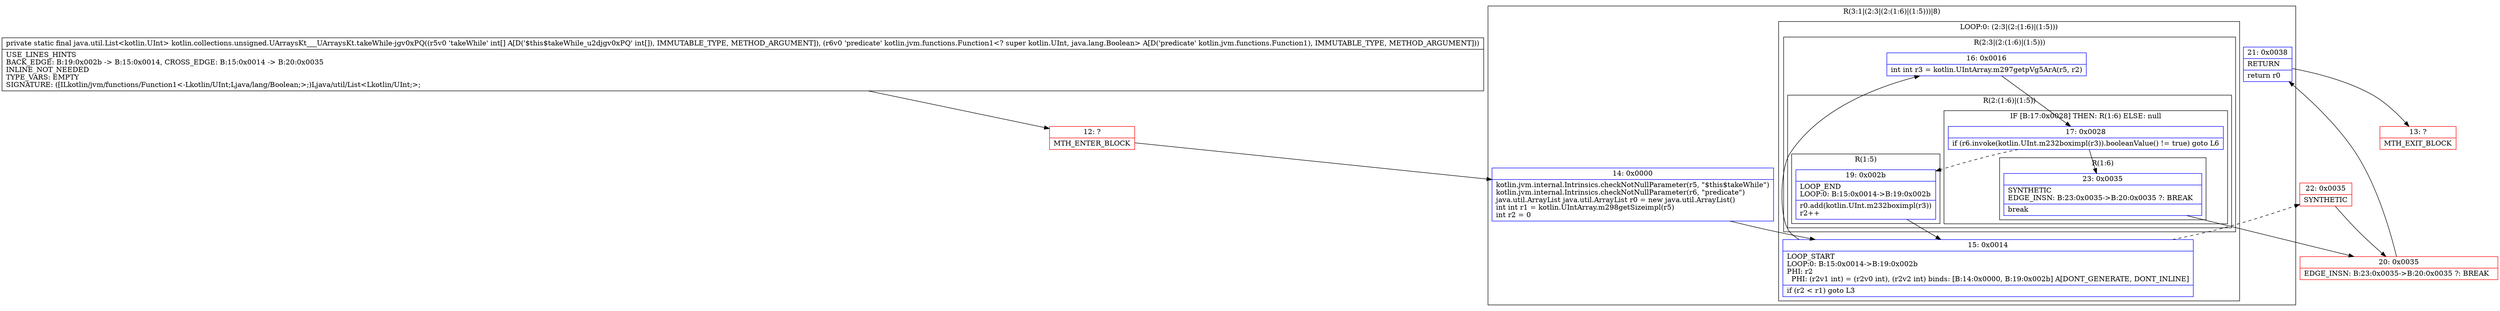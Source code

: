 digraph "CFG forkotlin.collections.unsigned.UArraysKt___UArraysKt.takeWhile\-jgv0xPQ([ILkotlin\/jvm\/functions\/Function1;)Ljava\/util\/List;" {
subgraph cluster_Region_620917137 {
label = "R(3:1|(2:3|(2:(1:6)|(1:5)))|8)";
node [shape=record,color=blue];
Node_14 [shape=record,label="{14\:\ 0x0000|kotlin.jvm.internal.Intrinsics.checkNotNullParameter(r5, \"$this$takeWhile\")\lkotlin.jvm.internal.Intrinsics.checkNotNullParameter(r6, \"predicate\")\ljava.util.ArrayList java.util.ArrayList r0 = new java.util.ArrayList()\lint int r1 = kotlin.UIntArray.m298getSizeimpl(r5)\lint r2 = 0\l}"];
subgraph cluster_LoopRegion_1894773032 {
label = "LOOP:0: (2:3|(2:(1:6)|(1:5)))";
node [shape=record,color=blue];
Node_15 [shape=record,label="{15\:\ 0x0014|LOOP_START\lLOOP:0: B:15:0x0014\-\>B:19:0x002b\lPHI: r2 \l  PHI: (r2v1 int) = (r2v0 int), (r2v2 int) binds: [B:14:0x0000, B:19:0x002b] A[DONT_GENERATE, DONT_INLINE]\l|if (r2 \< r1) goto L3\l}"];
subgraph cluster_Region_521141459 {
label = "R(2:3|(2:(1:6)|(1:5)))";
node [shape=record,color=blue];
Node_16 [shape=record,label="{16\:\ 0x0016|int int r3 = kotlin.UIntArray.m297getpVg5ArA(r5, r2)\l}"];
subgraph cluster_Region_2065954185 {
label = "R(2:(1:6)|(1:5))";
node [shape=record,color=blue];
subgraph cluster_IfRegion_691505242 {
label = "IF [B:17:0x0028] THEN: R(1:6) ELSE: null";
node [shape=record,color=blue];
Node_17 [shape=record,label="{17\:\ 0x0028|if (r6.invoke(kotlin.UInt.m232boximpl(r3)).booleanValue() != true) goto L6\l}"];
subgraph cluster_Region_845732913 {
label = "R(1:6)";
node [shape=record,color=blue];
Node_23 [shape=record,label="{23\:\ 0x0035|SYNTHETIC\lEDGE_INSN: B:23:0x0035\-\>B:20:0x0035 ?: BREAK  \l|break\l}"];
}
}
subgraph cluster_Region_1922689931 {
label = "R(1:5)";
node [shape=record,color=blue];
Node_19 [shape=record,label="{19\:\ 0x002b|LOOP_END\lLOOP:0: B:15:0x0014\-\>B:19:0x002b\l|r0.add(kotlin.UInt.m232boximpl(r3))\lr2++\l}"];
}
}
}
}
Node_21 [shape=record,label="{21\:\ 0x0038|RETURN\l|return r0\l}"];
}
Node_12 [shape=record,color=red,label="{12\:\ ?|MTH_ENTER_BLOCK\l}"];
Node_20 [shape=record,color=red,label="{20\:\ 0x0035|EDGE_INSN: B:23:0x0035\-\>B:20:0x0035 ?: BREAK  \l}"];
Node_13 [shape=record,color=red,label="{13\:\ ?|MTH_EXIT_BLOCK\l}"];
Node_22 [shape=record,color=red,label="{22\:\ 0x0035|SYNTHETIC\l}"];
MethodNode[shape=record,label="{private static final java.util.List\<kotlin.UInt\> kotlin.collections.unsigned.UArraysKt___UArraysKt.takeWhile\-jgv0xPQ((r5v0 'takeWhile' int[] A[D('$this$takeWhile_u2djgv0xPQ' int[]), IMMUTABLE_TYPE, METHOD_ARGUMENT]), (r6v0 'predicate' kotlin.jvm.functions.Function1\<? super kotlin.UInt, java.lang.Boolean\> A[D('predicate' kotlin.jvm.functions.Function1), IMMUTABLE_TYPE, METHOD_ARGUMENT]))  | USE_LINES_HINTS\lBACK_EDGE: B:19:0x002b \-\> B:15:0x0014, CROSS_EDGE: B:15:0x0014 \-\> B:20:0x0035\lINLINE_NOT_NEEDED\lTYPE_VARS: EMPTY\lSIGNATURE: ([ILkotlin\/jvm\/functions\/Function1\<\-Lkotlin\/UInt;Ljava\/lang\/Boolean;\>;)Ljava\/util\/List\<Lkotlin\/UInt;\>;\l}"];
MethodNode -> Node_12;Node_14 -> Node_15;
Node_15 -> Node_16;
Node_15 -> Node_22[style=dashed];
Node_16 -> Node_17;
Node_17 -> Node_19[style=dashed];
Node_17 -> Node_23;
Node_23 -> Node_20;
Node_19 -> Node_15;
Node_21 -> Node_13;
Node_12 -> Node_14;
Node_20 -> Node_21;
Node_22 -> Node_20;
}

